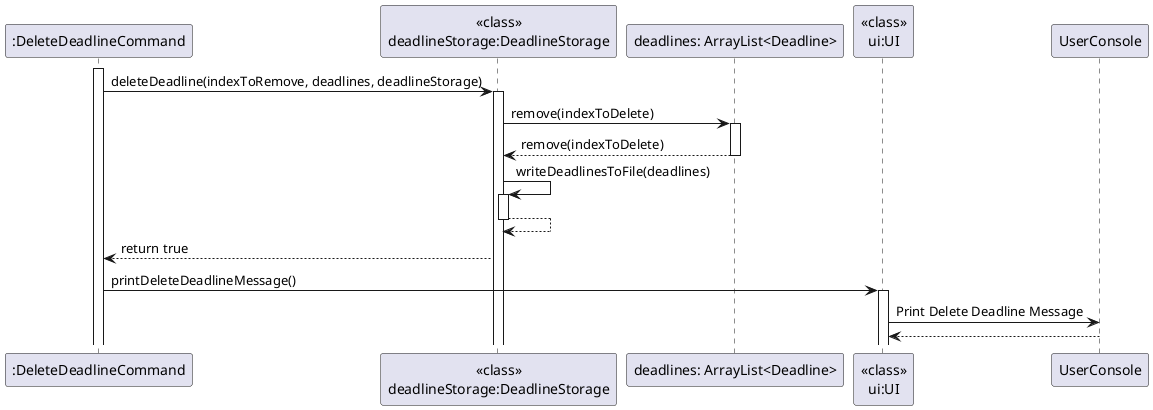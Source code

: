 @startuml
'https://plantuml.com/sequence-diagram

activate ":DeleteDeadlineCommand"

":DeleteDeadlineCommand" -> "<<class>>\ndeadlineStorage:DeadlineStorage" : deleteDeadline(indexToRemove, deadlines, deadlineStorage)
activate "<<class>>\ndeadlineStorage:DeadlineStorage"

"<<class>>\ndeadlineStorage:DeadlineStorage" -> "deadlines: ArrayList<Deadline>" : remove(indexToDelete)
activate "deadlines: ArrayList<Deadline>"
"<<class>>\ndeadlineStorage:DeadlineStorage" <-- "deadlines: ArrayList<Deadline>" : remove(indexToDelete)
deactivate "deadlines: ArrayList<Deadline>"

 "<<class>>\ndeadlineStorage:DeadlineStorage" -> "<<class>>\ndeadlineStorage:DeadlineStorage": writeDeadlinesToFile(deadlines)
activate "<<class>>\ndeadlineStorage:DeadlineStorage"
    "<<class>>\ndeadlineStorage:DeadlineStorage" --> "<<class>>\ndeadlineStorage:DeadlineStorage"
    deactivate "<<class>>\ndeadlineStorage:DeadlineStorage"

"<<class>>\ndeadlineStorage:DeadlineStorage" --> ":DeleteDeadlineCommand" : return true

":DeleteDeadlineCommand" -> "<<class>>\nui:UI" : printDeleteDeadlineMessage()
activate "<<class>>\nui:UI"

"<<class>>\nui:UI" -> UserConsole : Print Delete Deadline Message
"<<class>>\nui:UI" <-- UserConsole
@enduml


